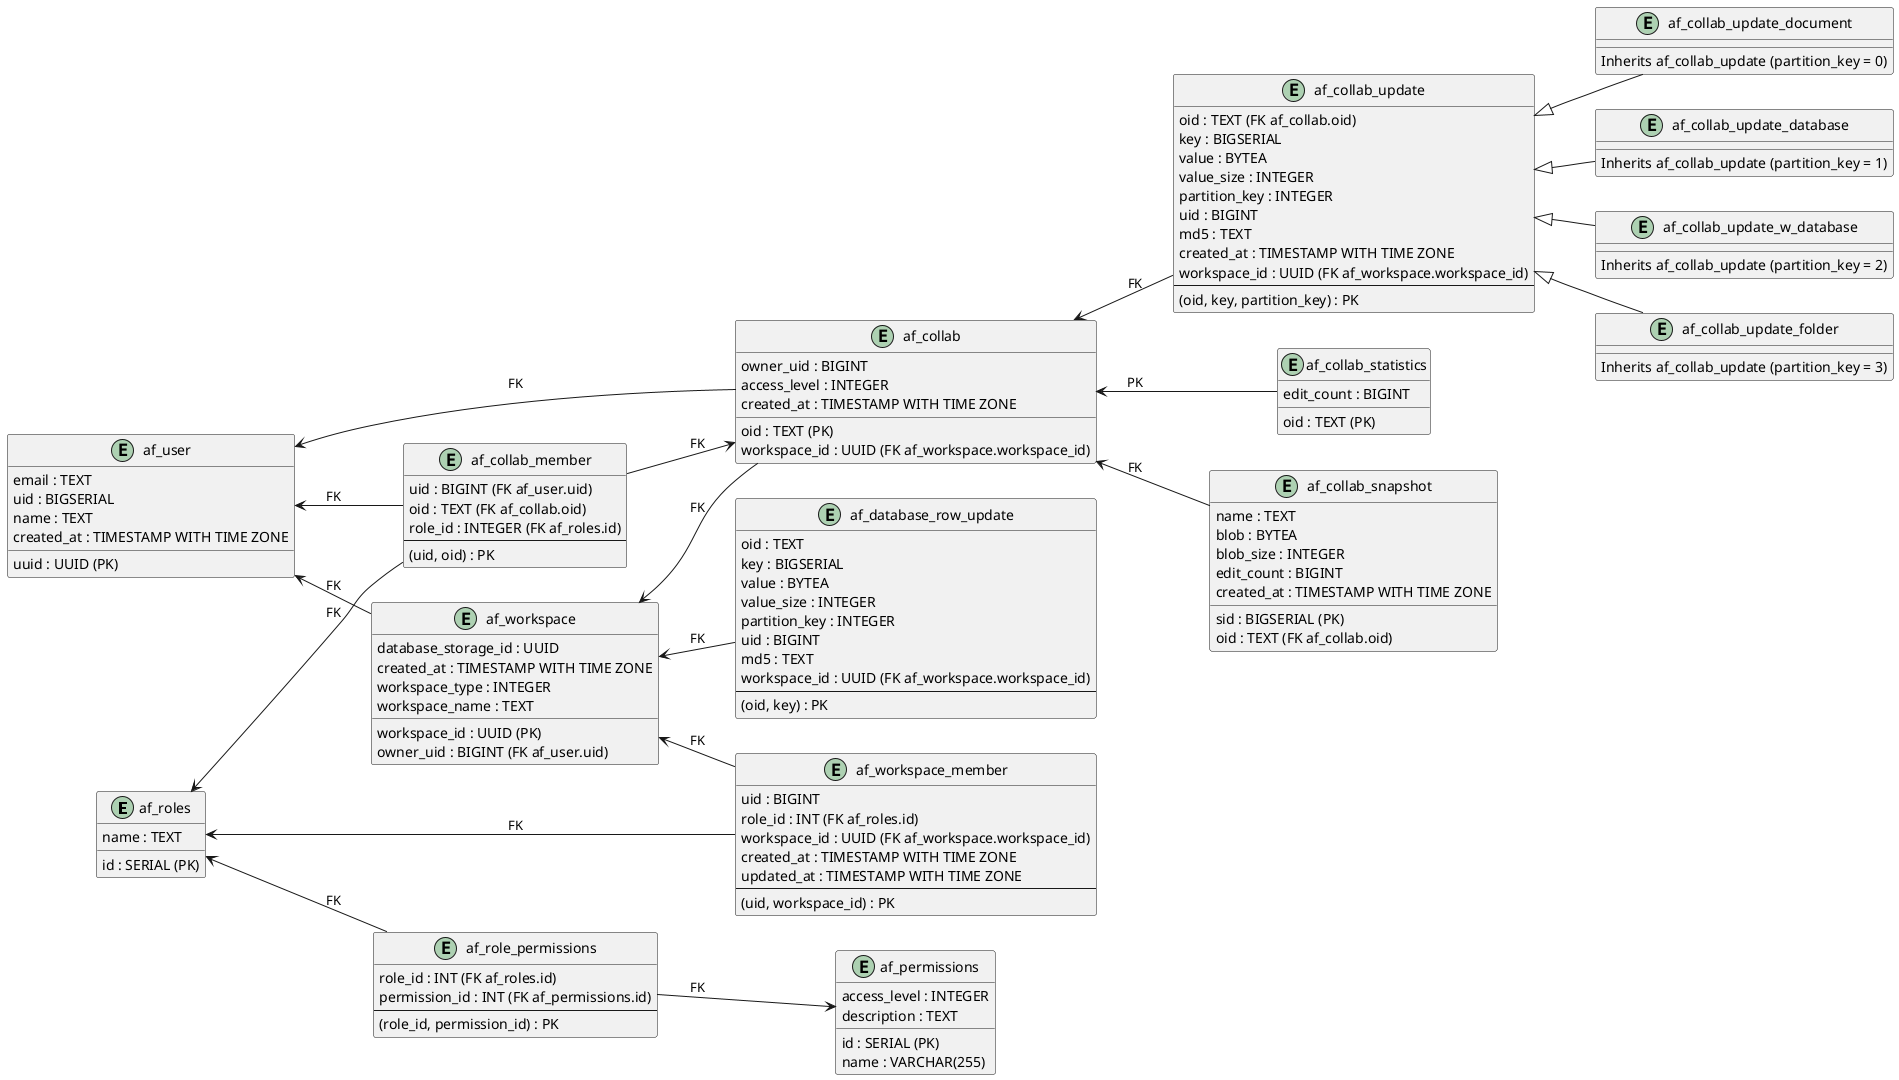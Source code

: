 @startuml
left to right direction

entity "af_roles" as roles {
  id : SERIAL (PK)
  name : TEXT
}

entity "af_permissions" as permissions {
  id : SERIAL (PK)
  name : VARCHAR(255)
  access_level : INTEGER
  description : TEXT
}

entity "af_role_permissions" as role_permissions {
  role_id : INT (FK af_roles.id)
  permission_id : INT (FK af_permissions.id)
  --
  (role_id, permission_id) : PK
}

entity "af_user" as user {
  uuid : UUID (PK)
  email : TEXT
  uid : BIGSERIAL
  name : TEXT
  created_at : TIMESTAMP WITH TIME ZONE
}

entity "af_workspace" as workspace {
  workspace_id : UUID (PK)
  database_storage_id : UUID
  owner_uid : BIGINT (FK af_user.uid)
  created_at : TIMESTAMP WITH TIME ZONE
  workspace_type : INTEGER
  workspace_name : TEXT
}

entity "af_workspace_member" as workspace_member {
  uid : BIGINT
  role_id : INT (FK af_roles.id)
  workspace_id : UUID (FK af_workspace.workspace_id)
  created_at : TIMESTAMP WITH TIME ZONE
  updated_at : TIMESTAMP WITH TIME ZONE
  --
  (uid, workspace_id) : PK
}

entity "af_collab" as collab {
  oid : TEXT (PK)
  owner_uid : BIGINT
  workspace_id : UUID (FK af_workspace.workspace_id)
  access_level : INTEGER
  created_at : TIMESTAMP WITH TIME ZONE
}

entity "af_collab_update" as collab_update {
  oid : TEXT (FK af_collab.oid)
  key : BIGSERIAL
  value : BYTEA
  value_size : INTEGER
  partition_key : INTEGER
  uid : BIGINT
  md5 : TEXT
  created_at : TIMESTAMP WITH TIME ZONE
  workspace_id : UUID (FK af_workspace.workspace_id)
  --
  (oid, key, partition_key) : PK
}


entity "af_collab_update_document" as af_collab_update_document {
  Inherits af_collab_update (partition_key = 0)
}

entity "af_collab_update_database" as af_collab_update_database {
  Inherits af_collab_update (partition_key = 1)
}

entity "af_collab_update_w_database" as af_collab_update_w_database {
  Inherits af_collab_update (partition_key = 2)
}

entity "af_collab_update_folder" as af_collab_update_folder {
  Inherits af_collab_update (partition_key = 3)
}

af_collab_update_document -u-|> collab_update
af_collab_update_database -u-|> collab_update
af_collab_update_w_database -u-|> collab_update
af_collab_update_folder -u-|> collab_update

entity "af_database_row_update" as database_row_update {
  oid : TEXT
  key : BIGSERIAL
  value : BYTEA
  value_size : INTEGER
  partition_key : INTEGER
  uid : BIGINT
  md5 : TEXT
  workspace_id : UUID (FK af_workspace.workspace_id)
  --
  (oid, key) : PK
}

entity "af_collab_member" as collab_member {
  uid : BIGINT (FK af_user.uid)
  oid : TEXT (FK af_collab.oid)
  role_id : INTEGER (FK af_roles.id)
  --
  (uid, oid) : PK
}

entity "af_collab_statistics" as collab_statistics {
  oid : TEXT (PK)
  edit_count : BIGINT
}

entity "af_collab_snapshot" as collab_snapshot {
  sid : BIGSERIAL (PK)
  oid : TEXT (FK af_collab.oid)
  name : TEXT
  blob : BYTEA
  blob_size : INTEGER
  edit_count : BIGINT
  created_at : TIMESTAMP WITH TIME ZONE
}


roles <-- role_permissions : FK
permissions <-u- role_permissions : FK
user <-- collab : FK
user <-- workspace : FK
user <-- collab_member : FK
roles <-- workspace_member : FK
workspace <-- workspace_member : FK
workspace <-- collab : FK
workspace <-- database_row_update : FK
collab <-- collab_update : FK
collab <-- collab_snapshot: FK
collab <-u- collab_member : FK
collab <-- collab_statistics : PK
roles <-- collab_member : FK


@enduml

@startuml
title Triggers in Database Schema

participant "af_user" as A
participant "af_workspace" as B
participant "af_workspace_member" as C
participant "af_collab" as D
participant "af_collab_update" as E
participant "af_collab_member" as F
participant "af_collab_statistics" as G
participant "af_collab_snapshot" as H

A -> B: create_af_workspace_trigger
note right
This trigger fires after an insert on af_user. It automatically creates a workspace
with the uid of the new user as the owner_uid.
end note

B -> C: manage_af_workspace_member_role_trigger
note right
This trigger fires after an insert on af_workspace. It automatically
creates a workspace member in the af_workspace_member table with the
role 'Owner'.
end note

E -> D: insert_into_af_collab_trigger
note right
This trigger fires before an insert on af_collab_update.
It checks if a corresponding collab exists in the af_collab table.
If not, it creates one with the oid, uid, and current timestamp.
end note

D -> F: insert_into_af_collab_member_trigger
note right
This trigger fires after an insert on af_collab.
It automatically adds the collab's owner to the af_collab_member
table with the role 'Owner'.
end note

E -> G: af_collab_update_edit_count_trigger
note right
 This trigger fires after an insert on af_collab_update.
 It increments the edit_count of the corresponding collab in
 the af_collab_statistics table.
end note

H -> G: af_collab_snapshot_update_edit_count_trigger
note right
 This trigger fires after an insert on af_collab_snapshot.
 It sets the edit_count of the new snapshot to the current
 edit_count of the collab in the af_collab_statistics table.
end note

@enduml


